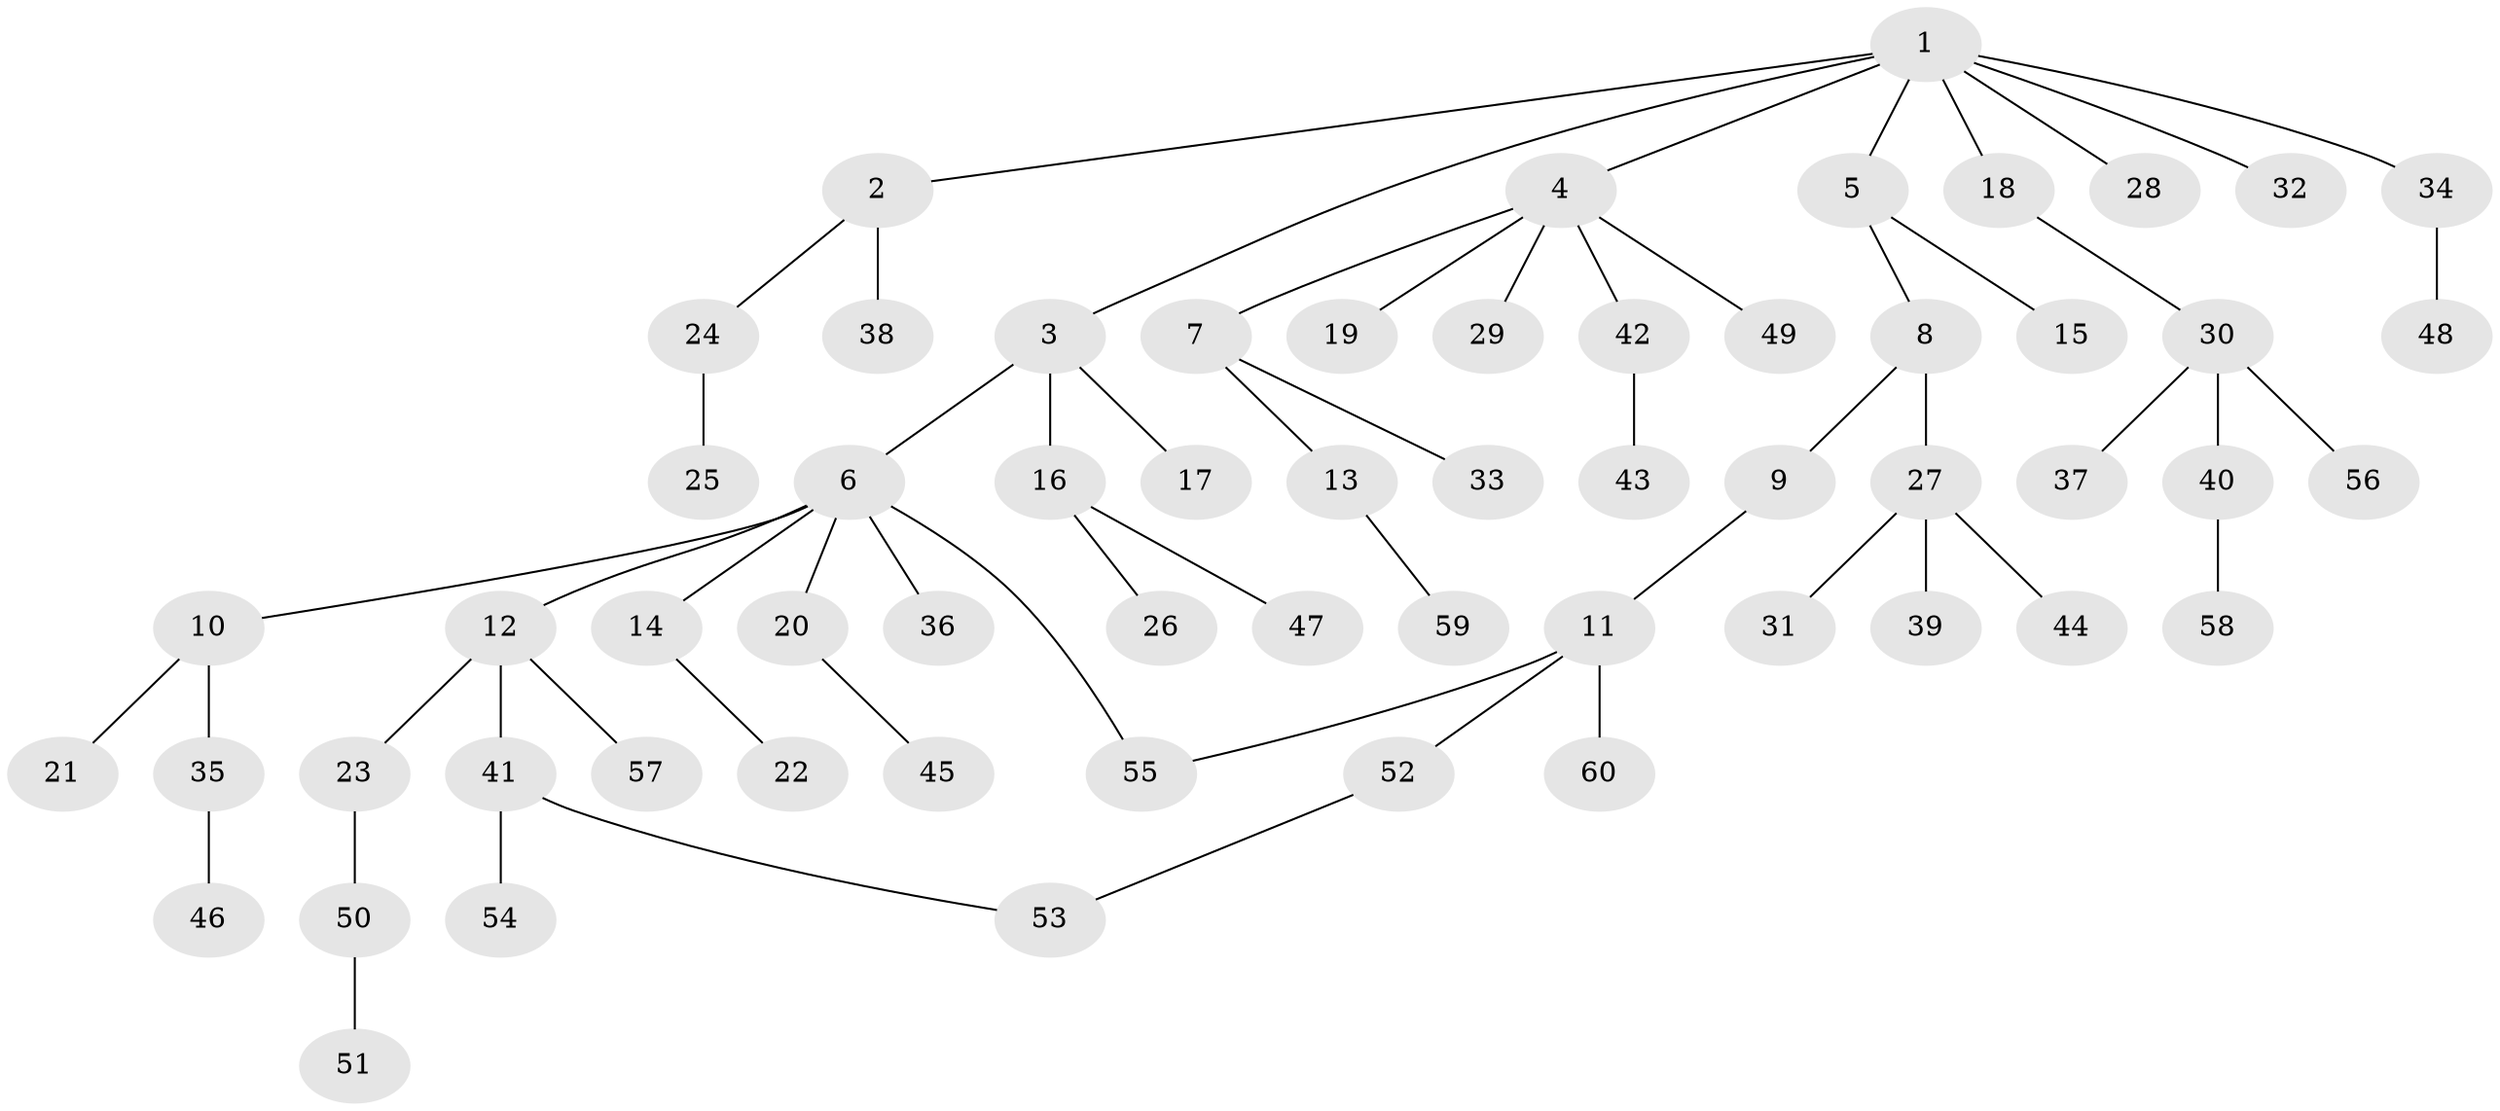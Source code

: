 // Generated by graph-tools (version 1.1) at 2025/13/03/09/25 04:13:28]
// undirected, 60 vertices, 61 edges
graph export_dot {
graph [start="1"]
  node [color=gray90,style=filled];
  1;
  2;
  3;
  4;
  5;
  6;
  7;
  8;
  9;
  10;
  11;
  12;
  13;
  14;
  15;
  16;
  17;
  18;
  19;
  20;
  21;
  22;
  23;
  24;
  25;
  26;
  27;
  28;
  29;
  30;
  31;
  32;
  33;
  34;
  35;
  36;
  37;
  38;
  39;
  40;
  41;
  42;
  43;
  44;
  45;
  46;
  47;
  48;
  49;
  50;
  51;
  52;
  53;
  54;
  55;
  56;
  57;
  58;
  59;
  60;
  1 -- 2;
  1 -- 3;
  1 -- 4;
  1 -- 5;
  1 -- 18;
  1 -- 28;
  1 -- 32;
  1 -- 34;
  2 -- 24;
  2 -- 38;
  3 -- 6;
  3 -- 16;
  3 -- 17;
  4 -- 7;
  4 -- 19;
  4 -- 29;
  4 -- 42;
  4 -- 49;
  5 -- 8;
  5 -- 15;
  6 -- 10;
  6 -- 12;
  6 -- 14;
  6 -- 20;
  6 -- 36;
  6 -- 55;
  7 -- 13;
  7 -- 33;
  8 -- 9;
  8 -- 27;
  9 -- 11;
  10 -- 21;
  10 -- 35;
  11 -- 52;
  11 -- 55;
  11 -- 60;
  12 -- 23;
  12 -- 41;
  12 -- 57;
  13 -- 59;
  14 -- 22;
  16 -- 26;
  16 -- 47;
  18 -- 30;
  20 -- 45;
  23 -- 50;
  24 -- 25;
  27 -- 31;
  27 -- 39;
  27 -- 44;
  30 -- 37;
  30 -- 40;
  30 -- 56;
  34 -- 48;
  35 -- 46;
  40 -- 58;
  41 -- 53;
  41 -- 54;
  42 -- 43;
  50 -- 51;
  52 -- 53;
}
